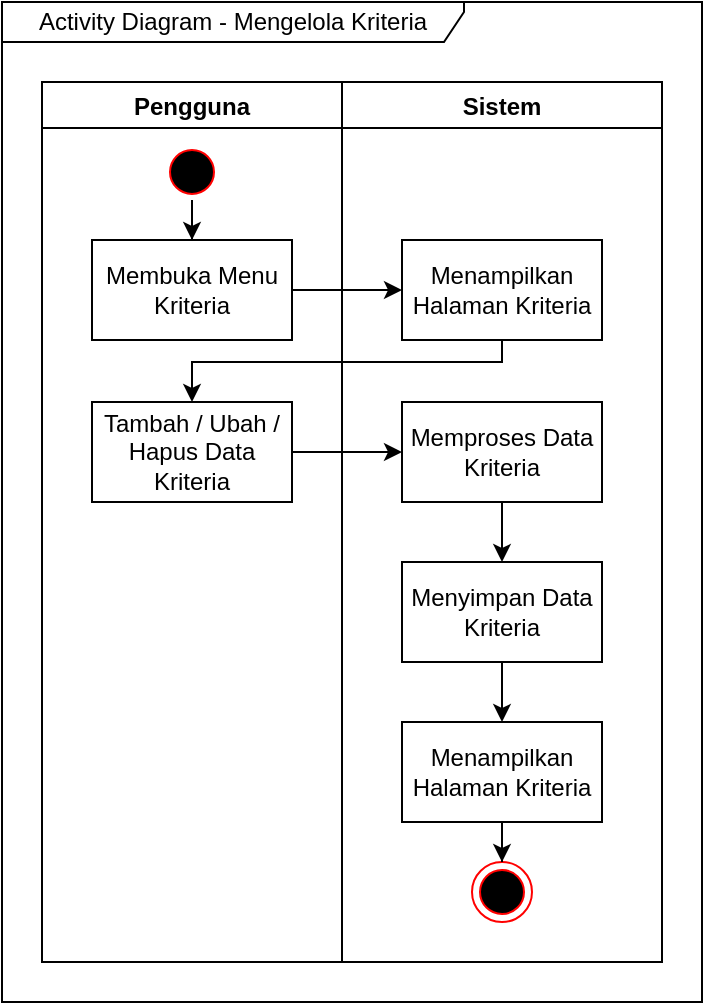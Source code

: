 <mxfile version="28.2.5">
  <diagram name="Page-1" id="_coZS1WRlcoWsEXlG5wb">
    <mxGraphModel dx="1042" dy="527" grid="1" gridSize="10" guides="1" tooltips="1" connect="1" arrows="1" fold="1" page="1" pageScale="1" pageWidth="827" pageHeight="1169" math="0" shadow="0">
      <root>
        <mxCell id="0" />
        <mxCell id="1" parent="0" />
        <mxCell id="ccyouhwph8pUIZQp9j_v-1" value="Pengguna" style="swimlane;" parent="1" vertex="1">
          <mxGeometry x="259" y="120" width="150" height="440" as="geometry" />
        </mxCell>
        <mxCell id="ccyouhwph8pUIZQp9j_v-2" value="Activity Diagram - Mengelola Kriteria" style="shape=umlFrame;whiteSpace=wrap;html=1;pointerEvents=0;width=231;height=20;" parent="1" vertex="1">
          <mxGeometry x="239" y="80" width="350" height="500" as="geometry" />
        </mxCell>
        <mxCell id="ccyouhwph8pUIZQp9j_v-3" style="edgeStyle=orthogonalEdgeStyle;rounded=0;orthogonalLoop=1;jettySize=auto;html=1;entryX=0.5;entryY=0;entryDx=0;entryDy=0;" parent="1" source="ccyouhwph8pUIZQp9j_v-4" target="ccyouhwph8pUIZQp9j_v-6" edge="1">
          <mxGeometry relative="1" as="geometry" />
        </mxCell>
        <mxCell id="ccyouhwph8pUIZQp9j_v-4" value="" style="ellipse;html=1;shape=startState;fillColor=#000000;strokeColor=#ff0000;" parent="1" vertex="1">
          <mxGeometry x="319" y="150" width="30" height="30" as="geometry" />
        </mxCell>
        <mxCell id="ccyouhwph8pUIZQp9j_v-5" style="edgeStyle=orthogonalEdgeStyle;rounded=0;orthogonalLoop=1;jettySize=auto;html=1;entryX=0;entryY=0.5;entryDx=0;entryDy=0;" parent="1" source="ccyouhwph8pUIZQp9j_v-6" target="ccyouhwph8pUIZQp9j_v-8" edge="1">
          <mxGeometry relative="1" as="geometry" />
        </mxCell>
        <mxCell id="ccyouhwph8pUIZQp9j_v-6" value="Membuka Menu Kriteria" style="html=1;dashed=0;whiteSpace=wrap;" parent="1" vertex="1">
          <mxGeometry x="284" y="199" width="100" height="50" as="geometry" />
        </mxCell>
        <mxCell id="ccyouhwph8pUIZQp9j_v-7" value="Sistem" style="swimlane;" parent="1" vertex="1">
          <mxGeometry x="409" y="120" width="160" height="440" as="geometry" />
        </mxCell>
        <mxCell id="ccyouhwph8pUIZQp9j_v-8" value="Menampilkan Halaman Kriteria" style="html=1;dashed=0;whiteSpace=wrap;" parent="ccyouhwph8pUIZQp9j_v-7" vertex="1">
          <mxGeometry x="30" y="79" width="100" height="50" as="geometry" />
        </mxCell>
        <mxCell id="ccyouhwph8pUIZQp9j_v-21" style="edgeStyle=orthogonalEdgeStyle;rounded=0;orthogonalLoop=1;jettySize=auto;html=1;entryX=0.5;entryY=0;entryDx=0;entryDy=0;" parent="ccyouhwph8pUIZQp9j_v-7" source="ccyouhwph8pUIZQp9j_v-9" target="ccyouhwph8pUIZQp9j_v-11" edge="1">
          <mxGeometry relative="1" as="geometry" />
        </mxCell>
        <mxCell id="ccyouhwph8pUIZQp9j_v-9" value="Memproses Data Kriteria" style="html=1;dashed=0;whiteSpace=wrap;" parent="ccyouhwph8pUIZQp9j_v-7" vertex="1">
          <mxGeometry x="30" y="160" width="100" height="50" as="geometry" />
        </mxCell>
        <mxCell id="ccyouhwph8pUIZQp9j_v-10" value="" style="ellipse;html=1;shape=endState;fillColor=#000000;strokeColor=#ff0000;" parent="ccyouhwph8pUIZQp9j_v-7" vertex="1">
          <mxGeometry x="65" y="390" width="30" height="30" as="geometry" />
        </mxCell>
        <mxCell id="ccyouhwph8pUIZQp9j_v-11" value="Menyimpan Data Kriteria" style="html=1;dashed=0;whiteSpace=wrap;" parent="ccyouhwph8pUIZQp9j_v-7" vertex="1">
          <mxGeometry x="30" y="240" width="100" height="50" as="geometry" />
        </mxCell>
        <mxCell id="ccyouhwph8pUIZQp9j_v-12" style="edgeStyle=orthogonalEdgeStyle;rounded=0;orthogonalLoop=1;jettySize=auto;html=1;entryX=0.5;entryY=0;entryDx=0;entryDy=0;" parent="ccyouhwph8pUIZQp9j_v-7" source="ccyouhwph8pUIZQp9j_v-11" target="ccyouhwph8pUIZQp9j_v-14" edge="1">
          <mxGeometry relative="1" as="geometry">
            <mxPoint x="80" y="330" as="targetPoint" />
          </mxGeometry>
        </mxCell>
        <mxCell id="ccyouhwph8pUIZQp9j_v-13" style="edgeStyle=orthogonalEdgeStyle;rounded=0;orthogonalLoop=1;jettySize=auto;html=1;entryX=0.5;entryY=0;entryDx=0;entryDy=0;" parent="ccyouhwph8pUIZQp9j_v-7" source="ccyouhwph8pUIZQp9j_v-14" target="ccyouhwph8pUIZQp9j_v-10" edge="1">
          <mxGeometry relative="1" as="geometry" />
        </mxCell>
        <mxCell id="ccyouhwph8pUIZQp9j_v-14" value="Menampilkan Halaman Kriteria" style="html=1;dashed=0;whiteSpace=wrap;" parent="ccyouhwph8pUIZQp9j_v-7" vertex="1">
          <mxGeometry x="30" y="320" width="100" height="50" as="geometry" />
        </mxCell>
        <mxCell id="ccyouhwph8pUIZQp9j_v-15" style="edgeStyle=orthogonalEdgeStyle;rounded=0;orthogonalLoop=1;jettySize=auto;html=1;entryX=0;entryY=0.5;entryDx=0;entryDy=0;" parent="1" source="ccyouhwph8pUIZQp9j_v-16" target="ccyouhwph8pUIZQp9j_v-9" edge="1">
          <mxGeometry relative="1" as="geometry" />
        </mxCell>
        <mxCell id="ccyouhwph8pUIZQp9j_v-16" value="Tambah / Ubah / Hapus Data Kriteria" style="html=1;dashed=0;whiteSpace=wrap;" parent="1" vertex="1">
          <mxGeometry x="284" y="280" width="100" height="50" as="geometry" />
        </mxCell>
        <mxCell id="ccyouhwph8pUIZQp9j_v-17" style="edgeStyle=orthogonalEdgeStyle;rounded=0;orthogonalLoop=1;jettySize=auto;html=1;entryX=0.5;entryY=0;entryDx=0;entryDy=0;exitX=0.5;exitY=1;exitDx=0;exitDy=0;" parent="1" source="ccyouhwph8pUIZQp9j_v-8" target="ccyouhwph8pUIZQp9j_v-16" edge="1">
          <mxGeometry relative="1" as="geometry">
            <Array as="points">
              <mxPoint x="489" y="260" />
              <mxPoint x="334" y="260" />
            </Array>
          </mxGeometry>
        </mxCell>
      </root>
    </mxGraphModel>
  </diagram>
</mxfile>
